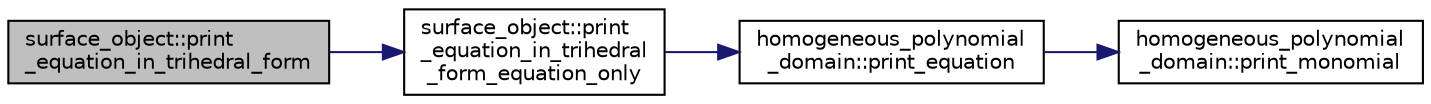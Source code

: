 digraph "surface_object::print_equation_in_trihedral_form"
{
  edge [fontname="Helvetica",fontsize="10",labelfontname="Helvetica",labelfontsize="10"];
  node [fontname="Helvetica",fontsize="10",shape=record];
  rankdir="LR";
  Node1872 [label="surface_object::print\l_equation_in_trihedral_form",height=0.2,width=0.4,color="black", fillcolor="grey75", style="filled", fontcolor="black"];
  Node1872 -> Node1873 [color="midnightblue",fontsize="10",style="solid",fontname="Helvetica"];
  Node1873 [label="surface_object::print\l_equation_in_trihedral\l_form_equation_only",height=0.2,width=0.4,color="black", fillcolor="white", style="filled",URL="$df/df8/classsurface__object.html#ae570775863861dbf2127f755b9c886bd"];
  Node1873 -> Node1874 [color="midnightblue",fontsize="10",style="solid",fontname="Helvetica"];
  Node1874 [label="homogeneous_polynomial\l_domain::print_equation",height=0.2,width=0.4,color="black", fillcolor="white", style="filled",URL="$d2/da7/classhomogeneous__polynomial__domain.html#a39fe7da58a442801d7c8be1121a57bfe"];
  Node1874 -> Node1875 [color="midnightblue",fontsize="10",style="solid",fontname="Helvetica"];
  Node1875 [label="homogeneous_polynomial\l_domain::print_monomial",height=0.2,width=0.4,color="black", fillcolor="white", style="filled",URL="$d2/da7/classhomogeneous__polynomial__domain.html#aba45b13898b259a147e45bf92a622fd8"];
}

